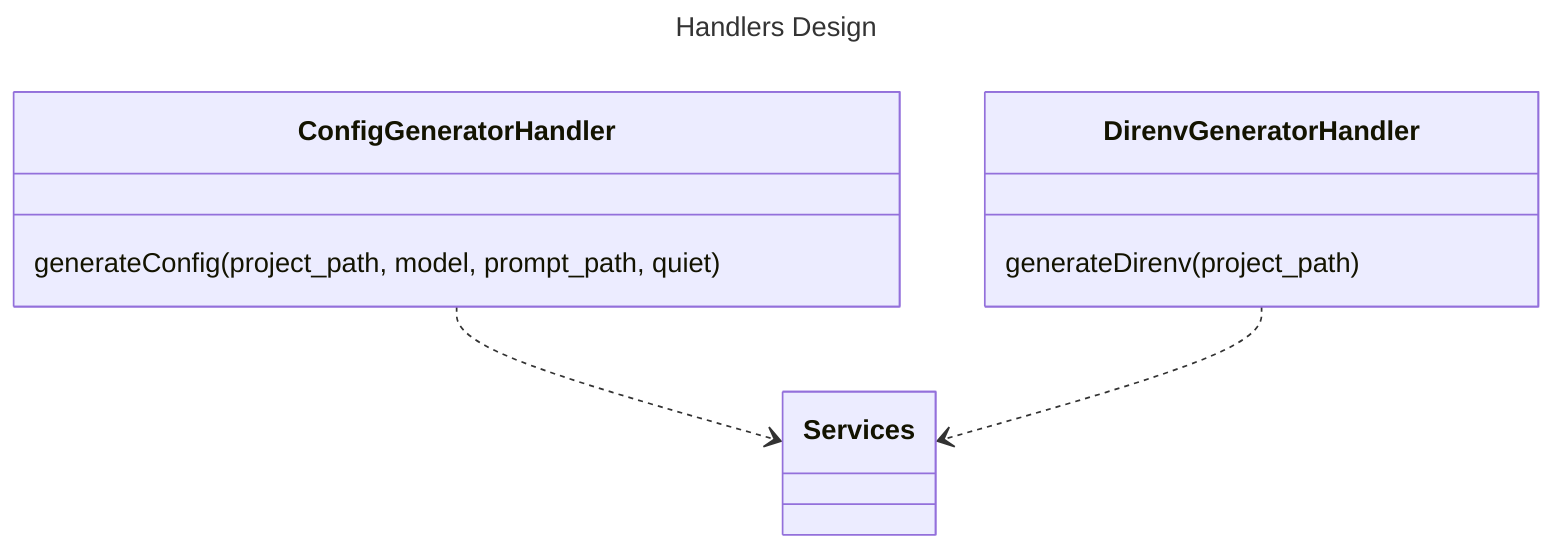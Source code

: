 ---
title: Handlers Design
---
classDiagram
    class ConfigGeneratorHandler {
        generateConfig(project_path, model, prompt_path, quiet)
    }

    class DirenvGeneratorHandler {
        generateDirenv(project_path)
    }

    ConfigGeneratorHandler  ..> Services
    DirenvGeneratorHandler  ..> Services